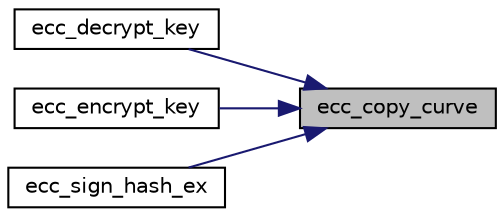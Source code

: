 digraph "ecc_copy_curve"
{
 // LATEX_PDF_SIZE
  edge [fontname="Helvetica",fontsize="10",labelfontname="Helvetica",labelfontsize="10"];
  node [fontname="Helvetica",fontsize="10",shape=record];
  rankdir="RL";
  Node527 [label="ecc_copy_curve",height=0.2,width=0.4,color="black", fillcolor="grey75", style="filled", fontcolor="black",tooltip=" "];
  Node527 -> Node528 [dir="back",color="midnightblue",fontsize="10",style="solid",fontname="Helvetica"];
  Node528 [label="ecc_decrypt_key",height=0.2,width=0.4,color="black", fillcolor="white", style="filled",URL="$ecc__decrypt__key_8c.html#adfbc21632ec24dad838fa0700154a57d",tooltip="Decrypt an ECC encrypted key."];
  Node527 -> Node529 [dir="back",color="midnightblue",fontsize="10",style="solid",fontname="Helvetica"];
  Node529 [label="ecc_encrypt_key",height=0.2,width=0.4,color="black", fillcolor="white", style="filled",URL="$ecc__encrypt__key_8c.html#a16164f1e295b1c88e6b81a9ece26cd70",tooltip="Encrypt a symmetric key with ECC."];
  Node527 -> Node530 [dir="back",color="midnightblue",fontsize="10",style="solid",fontname="Helvetica"];
  Node530 [label="ecc_sign_hash_ex",height=0.2,width=0.4,color="black", fillcolor="white", style="filled",URL="$ecc__sign__hash_8c.html#a96afaf55b03386145e3061fc42a9636b",tooltip="Sign a message digest."];
}
